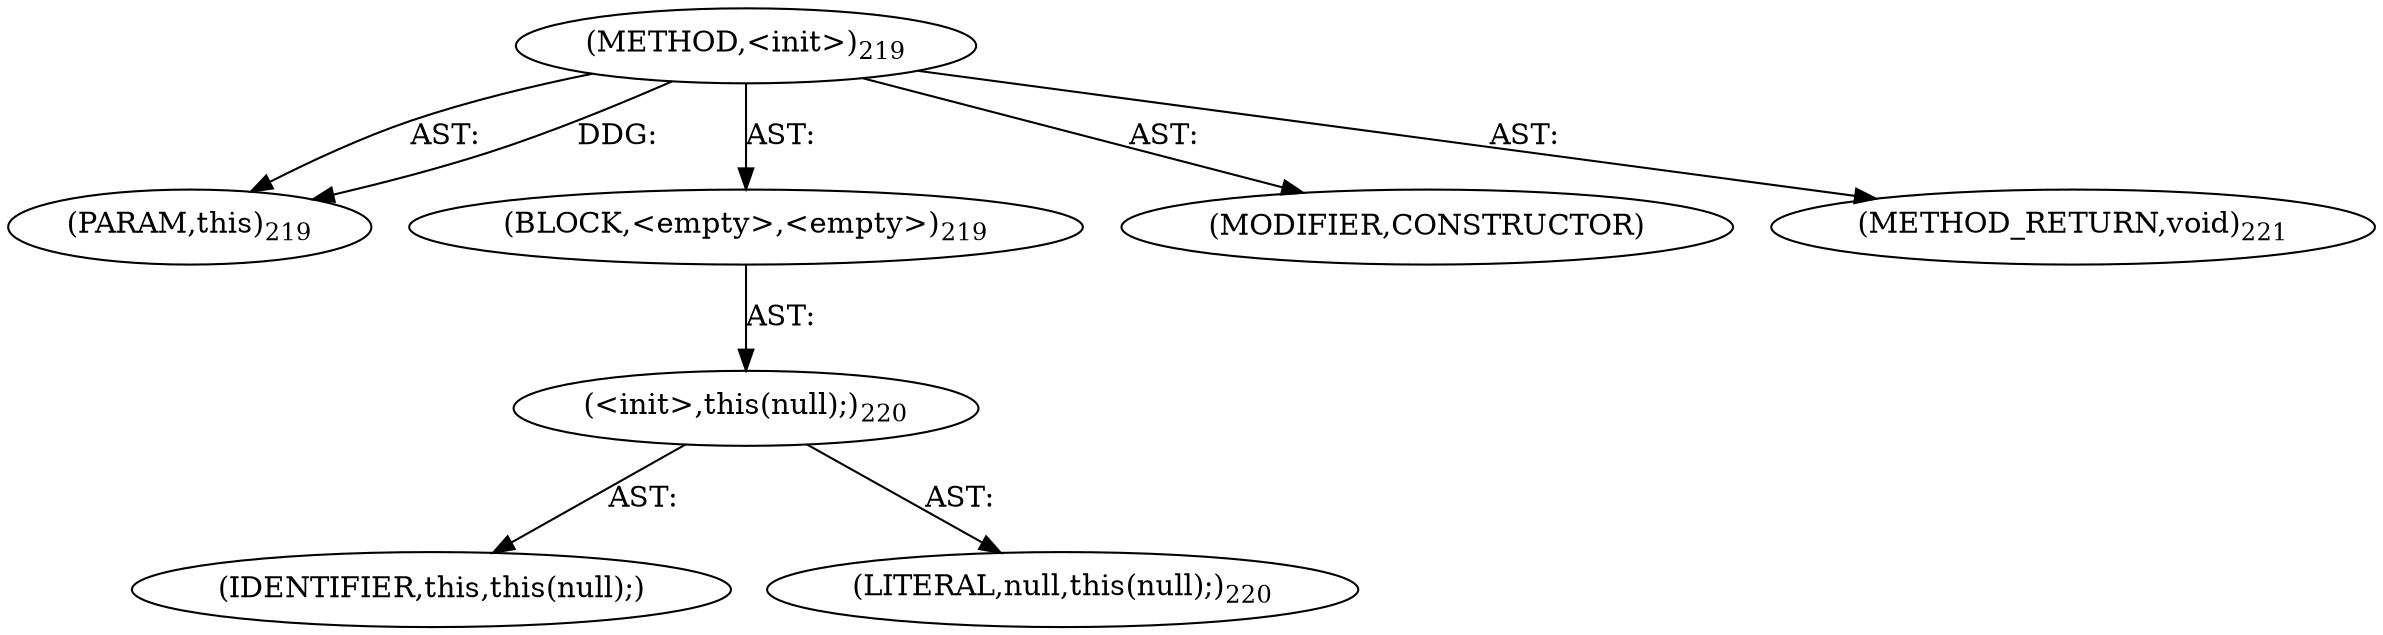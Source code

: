digraph "&lt;init&gt;" {  
"111669149708" [label = <(METHOD,&lt;init&gt;)<SUB>219</SUB>> ]
"115964116995" [label = <(PARAM,this)<SUB>219</SUB>> ]
"25769803807" [label = <(BLOCK,&lt;empty&gt;,&lt;empty&gt;)<SUB>219</SUB>> ]
"30064771072" [label = <(&lt;init&gt;,this(null);)<SUB>220</SUB>> ]
"68719476739" [label = <(IDENTIFIER,this,this(null);)> ]
"90194313216" [label = <(LITERAL,null,this(null);)<SUB>220</SUB>> ]
"133143986210" [label = <(MODIFIER,CONSTRUCTOR)> ]
"128849018892" [label = <(METHOD_RETURN,void)<SUB>221</SUB>> ]
  "111669149708" -> "115964116995"  [ label = "AST: "] 
  "111669149708" -> "25769803807"  [ label = "AST: "] 
  "111669149708" -> "133143986210"  [ label = "AST: "] 
  "111669149708" -> "128849018892"  [ label = "AST: "] 
  "25769803807" -> "30064771072"  [ label = "AST: "] 
  "30064771072" -> "68719476739"  [ label = "AST: "] 
  "30064771072" -> "90194313216"  [ label = "AST: "] 
  "111669149708" -> "115964116995"  [ label = "DDG: "] 
}
